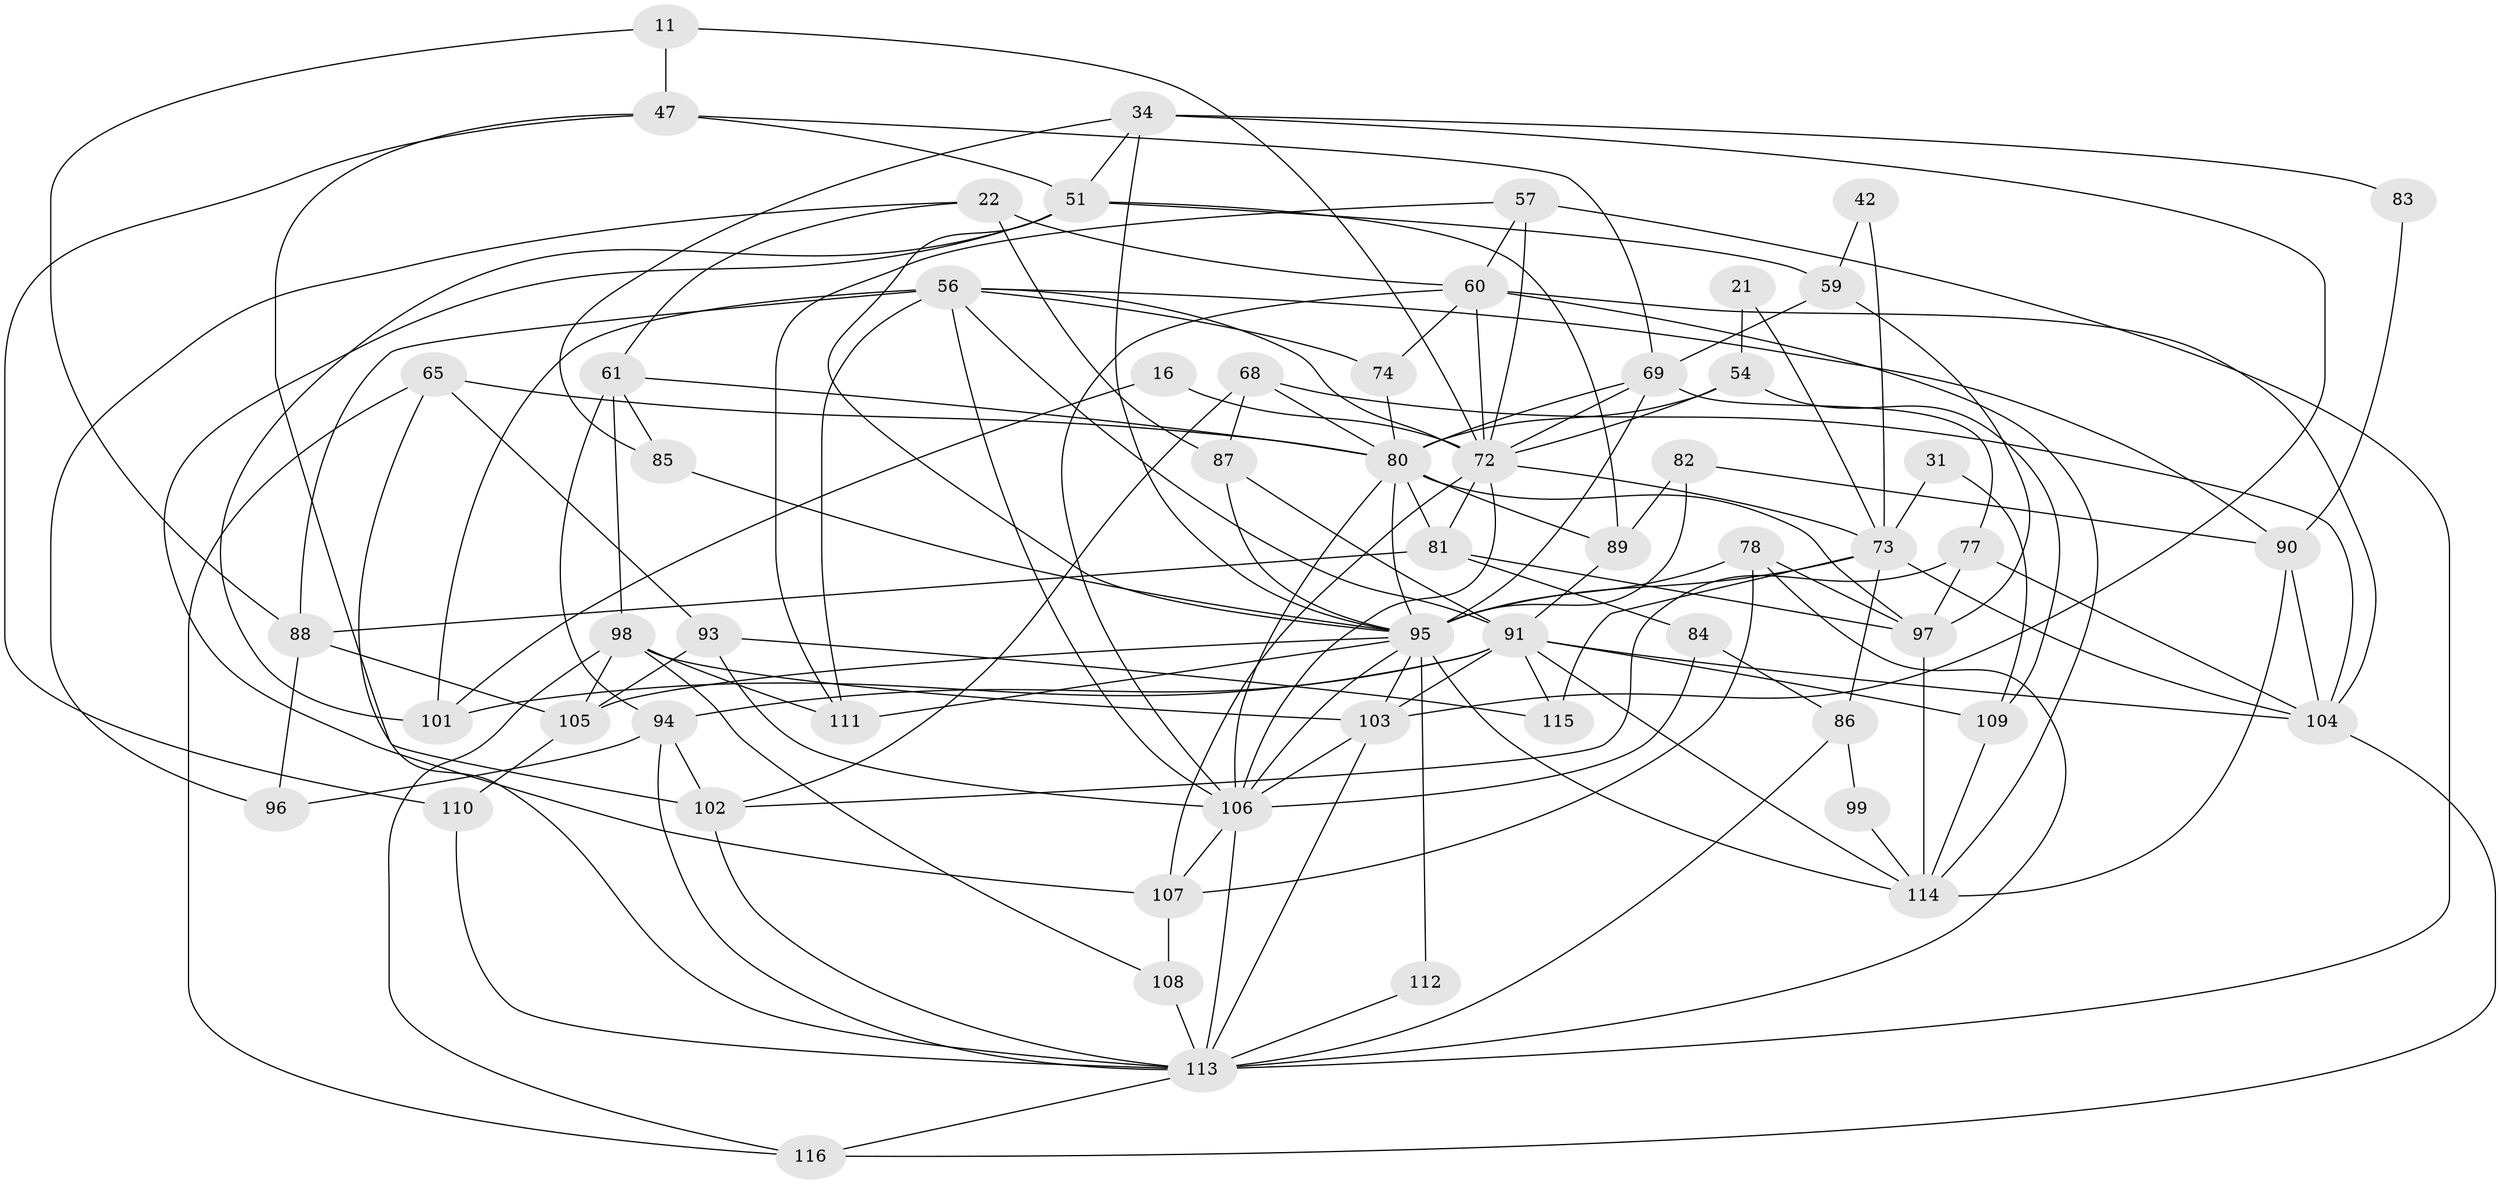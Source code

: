// original degree distribution, {4: 0.3448275862068966, 5: 0.1896551724137931, 6: 0.0603448275862069, 2: 0.14655172413793102, 3: 0.20689655172413793, 8: 0.017241379310344827, 9: 0.008620689655172414, 7: 0.02586206896551724}
// Generated by graph-tools (version 1.1) at 2025/52/03/09/25 04:52:10]
// undirected, 58 vertices, 146 edges
graph export_dot {
graph [start="1"]
  node [color=gray90,style=filled];
  11;
  16;
  21;
  22 [super="+14"];
  31;
  34 [super="+20"];
  42;
  47 [super="+32"];
  51 [super="+19"];
  54;
  56 [super="+46"];
  57 [super="+12"];
  59;
  60;
  61 [super="+55"];
  65;
  68;
  69 [super="+48"];
  72 [super="+35+37"];
  73;
  74 [super="+13"];
  77;
  78 [super="+4"];
  80 [super="+71+17"];
  81 [super="+45"];
  82;
  83;
  84 [super="+10"];
  85 [super="+75"];
  86;
  87 [super="+23"];
  88 [super="+30"];
  89 [super="+40"];
  90;
  91 [super="+67+5+63"];
  93;
  94 [super="+26"];
  95 [super="+43+76+49+66+53"];
  96;
  97 [super="+92+58"];
  98 [super="+1"];
  99;
  101;
  102;
  103 [super="+70"];
  104 [super="+38+27"];
  105;
  106 [super="+36+62"];
  107 [super="+28"];
  108 [super="+64"];
  109;
  110;
  111;
  112;
  113 [super="+100+79"];
  114 [super="+6"];
  115;
  116;
  11 -- 47;
  11 -- 88;
  11 -- 72;
  16 -- 101;
  16 -- 72;
  21 -- 73;
  21 -- 54;
  22 -- 87;
  22 -- 60 [weight=2];
  22 -- 96;
  22 -- 61;
  31 -- 109;
  31 -- 73;
  34 -- 83;
  34 -- 51 [weight=2];
  34 -- 85;
  34 -- 103 [weight=2];
  34 -- 95;
  42 -- 73;
  42 -- 59;
  47 -- 110;
  47 -- 102;
  47 -- 51;
  47 -- 69;
  51 -- 101;
  51 -- 89 [weight=2];
  51 -- 107;
  51 -- 59;
  51 -- 95;
  54 -- 72;
  54 -- 109;
  54 -- 80;
  56 -- 111;
  56 -- 88;
  56 -- 91;
  56 -- 106 [weight=2];
  56 -- 101;
  56 -- 90;
  56 -- 72;
  56 -- 74 [weight=2];
  57 -- 111;
  57 -- 60;
  57 -- 113;
  57 -- 72;
  59 -- 69;
  59 -- 97;
  60 -- 114;
  60 -- 74 [weight=2];
  60 -- 104;
  60 -- 72;
  60 -- 106;
  61 -- 98;
  61 -- 80;
  61 -- 94;
  61 -- 85;
  65 -- 80;
  65 -- 93;
  65 -- 116;
  65 -- 113;
  68 -- 87;
  68 -- 102;
  68 -- 80;
  68 -- 104;
  69 -- 77;
  69 -- 80 [weight=2];
  69 -- 95 [weight=3];
  69 -- 72 [weight=4];
  72 -- 73;
  72 -- 107;
  72 -- 81;
  72 -- 106;
  73 -- 95;
  73 -- 86;
  73 -- 115;
  73 -- 104;
  74 -- 80;
  77 -- 102;
  77 -- 97;
  77 -- 104;
  78 -- 113;
  78 -- 97;
  78 -- 95;
  78 -- 107;
  80 -- 89;
  80 -- 97 [weight=2];
  80 -- 81 [weight=2];
  80 -- 95;
  80 -- 106;
  81 -- 84 [weight=2];
  81 -- 97;
  81 -- 88;
  82 -- 90;
  82 -- 95;
  82 -- 89;
  83 -- 90;
  84 -- 86;
  84 -- 106 [weight=3];
  85 -- 95;
  86 -- 99;
  86 -- 113;
  87 -- 91;
  87 -- 95;
  88 -- 96;
  88 -- 105;
  89 -- 91 [weight=3];
  90 -- 114;
  90 -- 104;
  91 -- 109;
  91 -- 115;
  91 -- 101 [weight=2];
  91 -- 103;
  91 -- 94;
  91 -- 114;
  91 -- 104;
  93 -- 115;
  93 -- 105;
  93 -- 106;
  94 -- 102;
  94 -- 96;
  94 -- 113;
  95 -- 105;
  95 -- 106;
  95 -- 111;
  95 -- 112;
  95 -- 114 [weight=2];
  95 -- 103;
  97 -- 114 [weight=2];
  98 -- 116;
  98 -- 111 [weight=2];
  98 -- 105;
  98 -- 108;
  98 -- 103;
  99 -- 114;
  102 -- 113;
  103 -- 113;
  103 -- 106;
  104 -- 116;
  105 -- 110;
  106 -- 107;
  106 -- 113 [weight=2];
  107 -- 108 [weight=2];
  108 -- 113 [weight=2];
  109 -- 114;
  110 -- 113;
  112 -- 113;
  113 -- 116;
}
